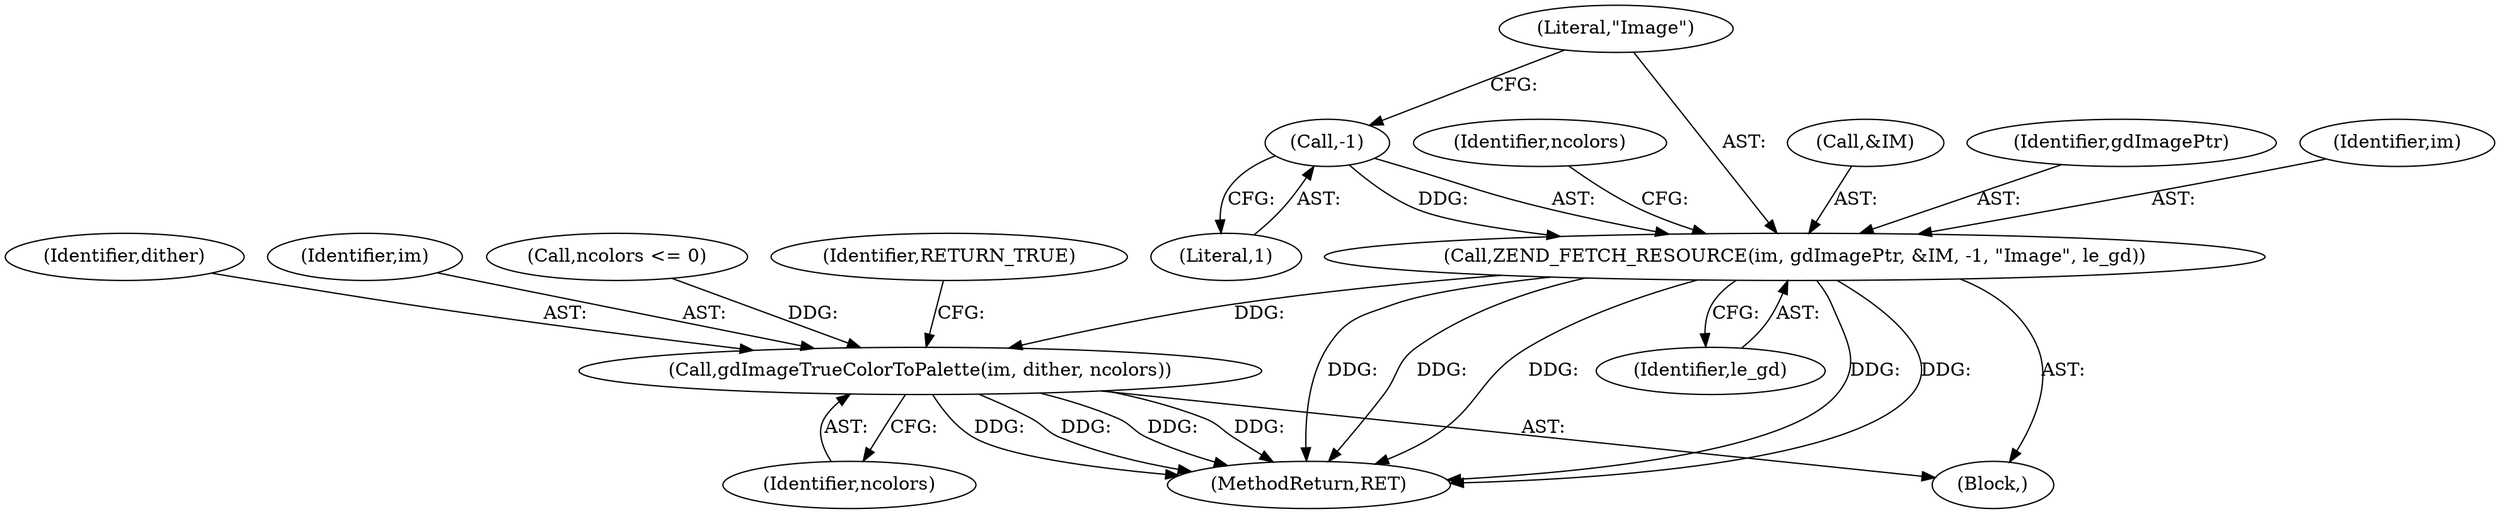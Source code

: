 digraph "1_php-src_b6f13a5ef9d6280cf984826a5de012a32c396cd4?w=1@pointer" {
"1000109" [label="(Call,ZEND_FETCH_RESOURCE(im, gdImagePtr, &IM, -1, \"Image\", le_gd))"];
"1000114" [label="(Call,-1)"];
"1000124" [label="(Call,gdImageTrueColorToPalette(im, dither, ncolors))"];
"1000102" [label="(Block,)"];
"1000116" [label="(Literal,\"Image\")"];
"1000109" [label="(Call,ZEND_FETCH_RESOURCE(im, gdImagePtr, &IM, -1, \"Image\", le_gd))"];
"1000124" [label="(Call,gdImageTrueColorToPalette(im, dither, ncolors))"];
"1000117" [label="(Identifier,le_gd)"];
"1000115" [label="(Literal,1)"];
"1000125" [label="(Identifier,im)"];
"1000119" [label="(Call,ncolors <= 0)"];
"1000114" [label="(Call,-1)"];
"1000128" [label="(Identifier,RETURN_TRUE)"];
"1000112" [label="(Call,&IM)"];
"1000111" [label="(Identifier,gdImagePtr)"];
"1000110" [label="(Identifier,im)"];
"1000120" [label="(Identifier,ncolors)"];
"1000129" [label="(MethodReturn,RET)"];
"1000127" [label="(Identifier,ncolors)"];
"1000126" [label="(Identifier,dither)"];
"1000109" -> "1000102"  [label="AST: "];
"1000109" -> "1000117"  [label="CFG: "];
"1000110" -> "1000109"  [label="AST: "];
"1000111" -> "1000109"  [label="AST: "];
"1000112" -> "1000109"  [label="AST: "];
"1000114" -> "1000109"  [label="AST: "];
"1000116" -> "1000109"  [label="AST: "];
"1000117" -> "1000109"  [label="AST: "];
"1000120" -> "1000109"  [label="CFG: "];
"1000109" -> "1000129"  [label="DDG: "];
"1000109" -> "1000129"  [label="DDG: "];
"1000109" -> "1000129"  [label="DDG: "];
"1000109" -> "1000129"  [label="DDG: "];
"1000109" -> "1000129"  [label="DDG: "];
"1000114" -> "1000109"  [label="DDG: "];
"1000109" -> "1000124"  [label="DDG: "];
"1000114" -> "1000115"  [label="CFG: "];
"1000115" -> "1000114"  [label="AST: "];
"1000116" -> "1000114"  [label="CFG: "];
"1000124" -> "1000102"  [label="AST: "];
"1000124" -> "1000127"  [label="CFG: "];
"1000125" -> "1000124"  [label="AST: "];
"1000126" -> "1000124"  [label="AST: "];
"1000127" -> "1000124"  [label="AST: "];
"1000128" -> "1000124"  [label="CFG: "];
"1000124" -> "1000129"  [label="DDG: "];
"1000124" -> "1000129"  [label="DDG: "];
"1000124" -> "1000129"  [label="DDG: "];
"1000124" -> "1000129"  [label="DDG: "];
"1000119" -> "1000124"  [label="DDG: "];
}

